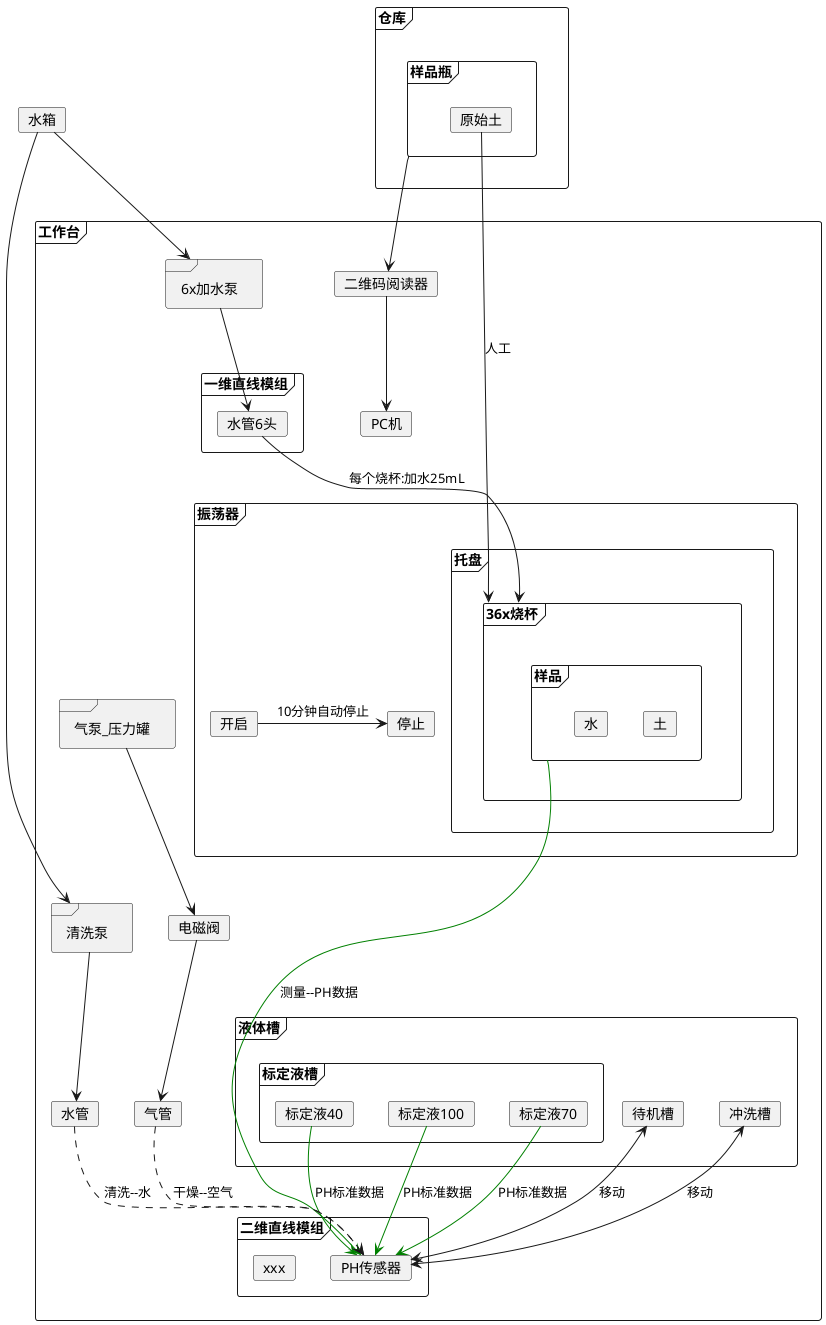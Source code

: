 @startuml
frame 仓库{
    frame 样品瓶{
        card 原始土
    }
}
card 水箱
frame 工作台{
   card PC机
   frame 振荡器{
       card 开启
       card 停止
       开启 -> 停止: 10分钟自动停止

       frame 托盘{
           frame 36x烧杯{
                frame 样品{
                    card 土
                    card 水
                }
            }
        }
    }
    frame 一维直线模组{
        card 水管6头
    }
    frame 二维直线模组{
        card PH传感器
        card xxx
    }
    
    frame 6x加水泵{
    }
    frame 清洗泵{
    }
    frame 气泵_压力罐{
    }
    card 电磁阀
    6x加水泵 --> 水管6头 
    水管6头 --> 36x烧杯: 每个烧杯:加水25mL
    样品-[#green]---> PH传感器: 测量--PH数据
    frame 液体槽{
        frame 标定液槽{
            card 标定液70
            card 标定液40
            card 标定液100
        }
        card 待机槽
        card 冲洗槽
        
    }
    标定液70 -[#green]-> PH传感器:  PH标准数据
    标定液40 -[#green]-> PH传感器:  PH标准数据
    标定液100 -[#green]-> PH传感器:  PH标准数据


    card 气管
    card 水管
    清洗泵 --> 水管
    水管 -[dashed]-> PH传感器: 清洗--水
    气泵_压力罐 --> 电磁阀
    电磁阀 --> 气管
    气管 -[dashed]->PH传感器: 干燥--空气
    
    card 二维码阅读器
    二维码阅读器 --> PC机
    原始土 --> 36x烧杯: 人工
    样品瓶 --> 二维码阅读器
    PH传感器 <-->待机槽: 移动
    PH传感器 <-->冲洗槽: 移动
}
水箱 --> 6x加水泵
水箱 --> 清洗泵

@enduml